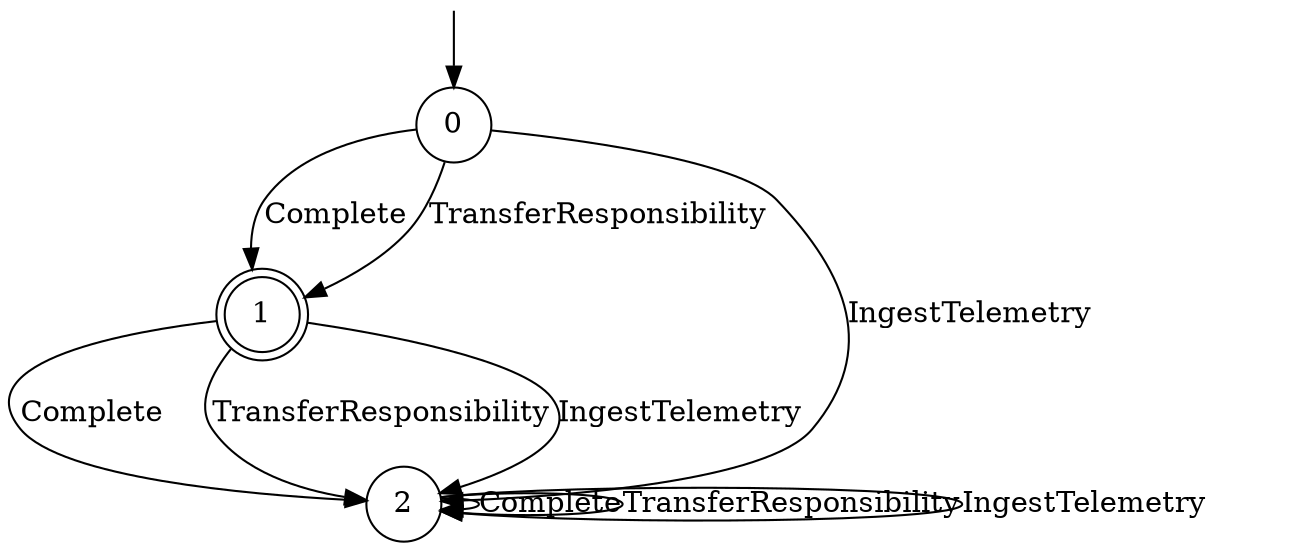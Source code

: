 digraph g {

	s0 [shape="circle" label="0"];
	s1 [shape="doublecircle" label="1"];
	s2 [shape="circle" label="2"];
	s0 -> s1 [label="Complete"];
	s0 -> s1 [label="TransferResponsibility"];
	s0 -> s2 [label="IngestTelemetry"];
	s1 -> s2 [label="Complete"];
	s1 -> s2 [label="TransferResponsibility"];
	s1 -> s2 [label="IngestTelemetry"];
	s2 -> s2 [label="Complete"];
	s2 -> s2 [label="TransferResponsibility"];
	s2 -> s2 [label="IngestTelemetry"];

__start0 [label="" shape="none" width="0" height="0"];
__start0 -> s0;

}
